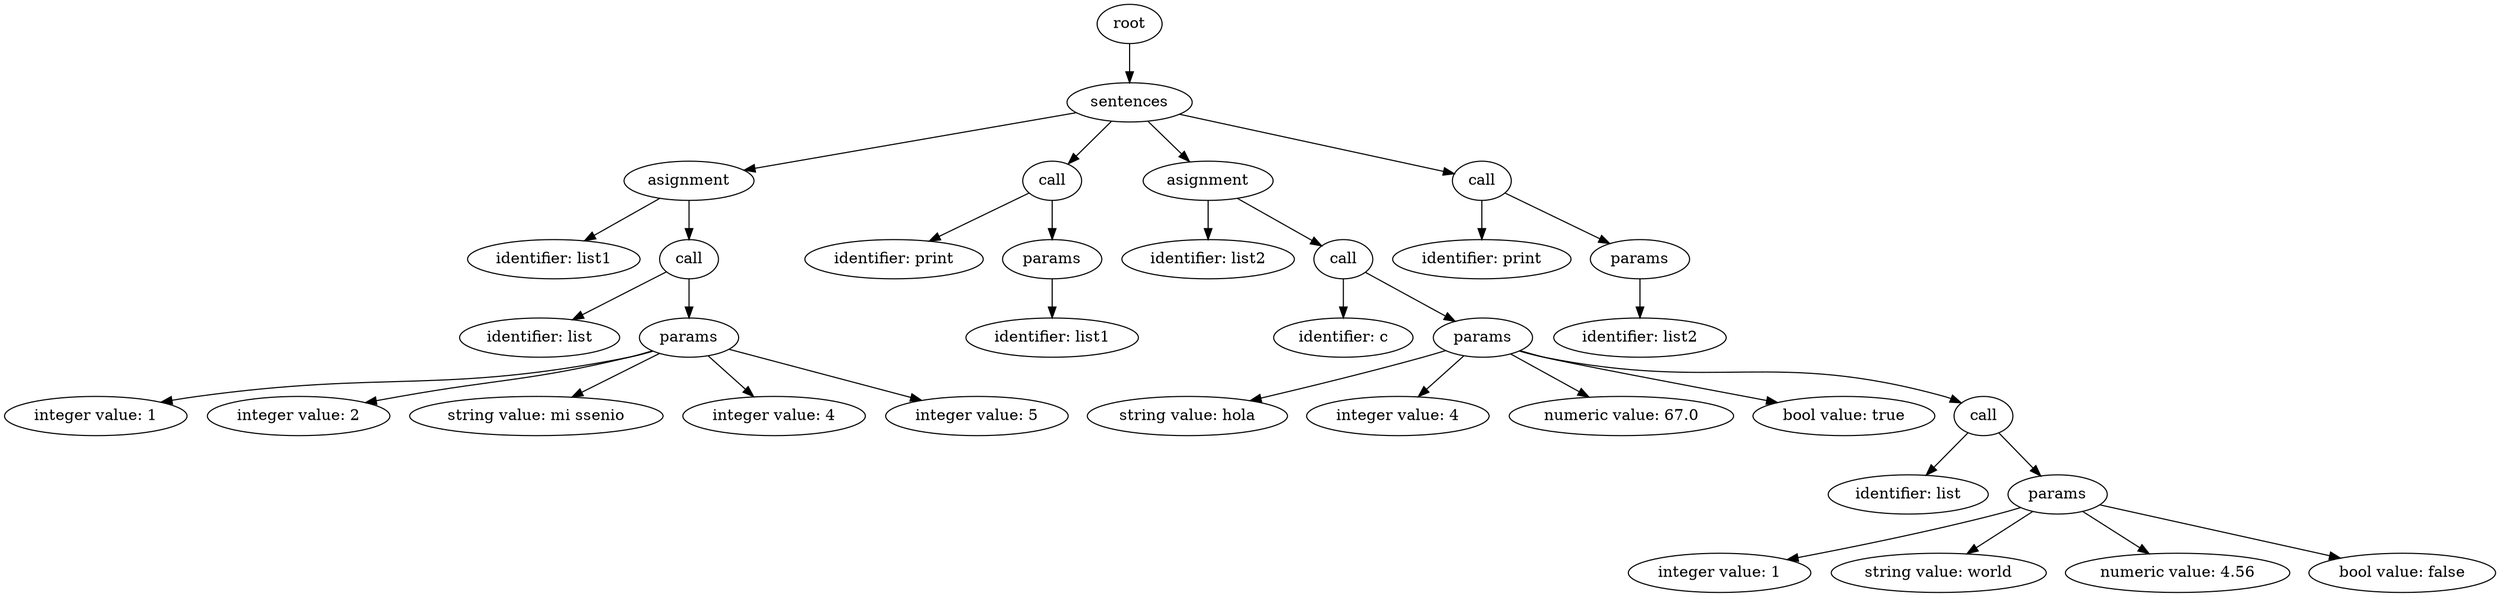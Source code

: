 digraph G{nodo0[label="root"];
node1[label="sentences"];
nodo0->node1;
node2[label="asignment"];
node1->node2;
node3[label="identifier: list1"];
node2->node3;
node4[label="call"];
node2->node4;
node5[label="identifier: list"];
node4->node5;
node6[label="params"];
node4->node6;
node7[label="integer value: 1"];
node6->node7;
node8[label="integer value: 2"];
node6->node8;
node9[label="string value: mi ssenio"];
node6->node9;
node10[label="integer value: 4"];
node6->node10;
node11[label="integer value: 5"];
node6->node11;
node12[label="call"];
node1->node12;
node13[label="identifier: print"];
node12->node13;
node14[label="params"];
node12->node14;
node15[label="identifier: list1"];
node14->node15;
node16[label="asignment"];
node1->node16;
node17[label="identifier: list2"];
node16->node17;
node18[label="call"];
node16->node18;
node19[label="identifier: c"];
node18->node19;
node20[label="params"];
node18->node20;
node21[label="string value: hola"];
node20->node21;
node22[label="integer value: 4"];
node20->node22;
node23[label="numeric value: 67.0"];
node20->node23;
node24[label="bool value: true"];
node20->node24;
node25[label="call"];
node20->node25;
node26[label="identifier: list"];
node25->node26;
node27[label="params"];
node25->node27;
node28[label="integer value: 1"];
node27->node28;
node29[label="string value: world"];
node27->node29;
node30[label="numeric value: 4.56"];
node27->node30;
node31[label="bool value: false"];
node27->node31;
node32[label="call"];
node1->node32;
node33[label="identifier: print"];
node32->node33;
node34[label="params"];
node32->node34;
node35[label="identifier: list2"];
node34->node35;
}